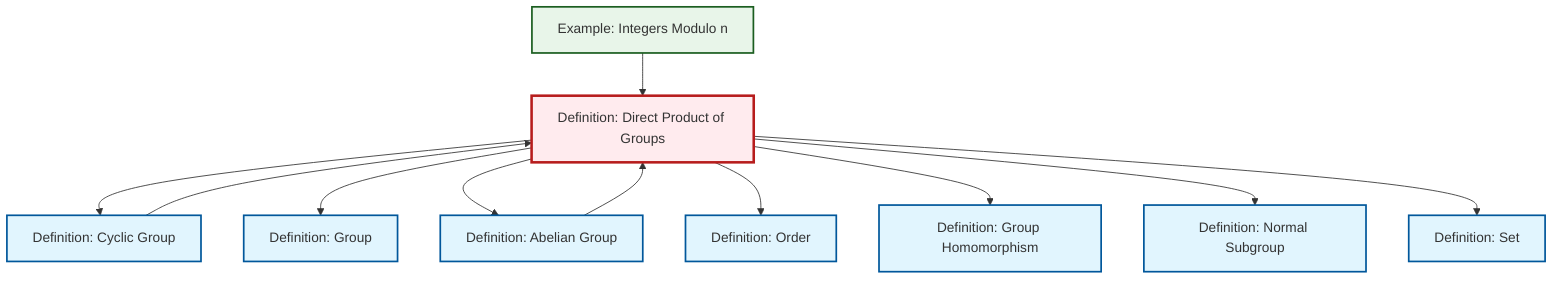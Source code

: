 graph TD
    classDef definition fill:#e1f5fe,stroke:#01579b,stroke-width:2px
    classDef theorem fill:#f3e5f5,stroke:#4a148c,stroke-width:2px
    classDef axiom fill:#fff3e0,stroke:#e65100,stroke-width:2px
    classDef example fill:#e8f5e9,stroke:#1b5e20,stroke-width:2px
    classDef current fill:#ffebee,stroke:#b71c1c,stroke-width:3px
    def-group["Definition: Group"]:::definition
    ex-quotient-integers-mod-n["Example: Integers Modulo n"]:::example
    def-set["Definition: Set"]:::definition
    def-abelian-group["Definition: Abelian Group"]:::definition
    def-direct-product["Definition: Direct Product of Groups"]:::definition
    def-normal-subgroup["Definition: Normal Subgroup"]:::definition
    def-order["Definition: Order"]:::definition
    def-cyclic-group["Definition: Cyclic Group"]:::definition
    def-homomorphism["Definition: Group Homomorphism"]:::definition
    def-direct-product --> def-cyclic-group
    def-abelian-group --> def-direct-product
    def-direct-product --> def-group
    def-direct-product --> def-abelian-group
    def-direct-product --> def-order
    ex-quotient-integers-mod-n --> def-direct-product
    def-direct-product --> def-homomorphism
    def-cyclic-group --> def-direct-product
    def-direct-product --> def-normal-subgroup
    def-direct-product --> def-set
    class def-direct-product current